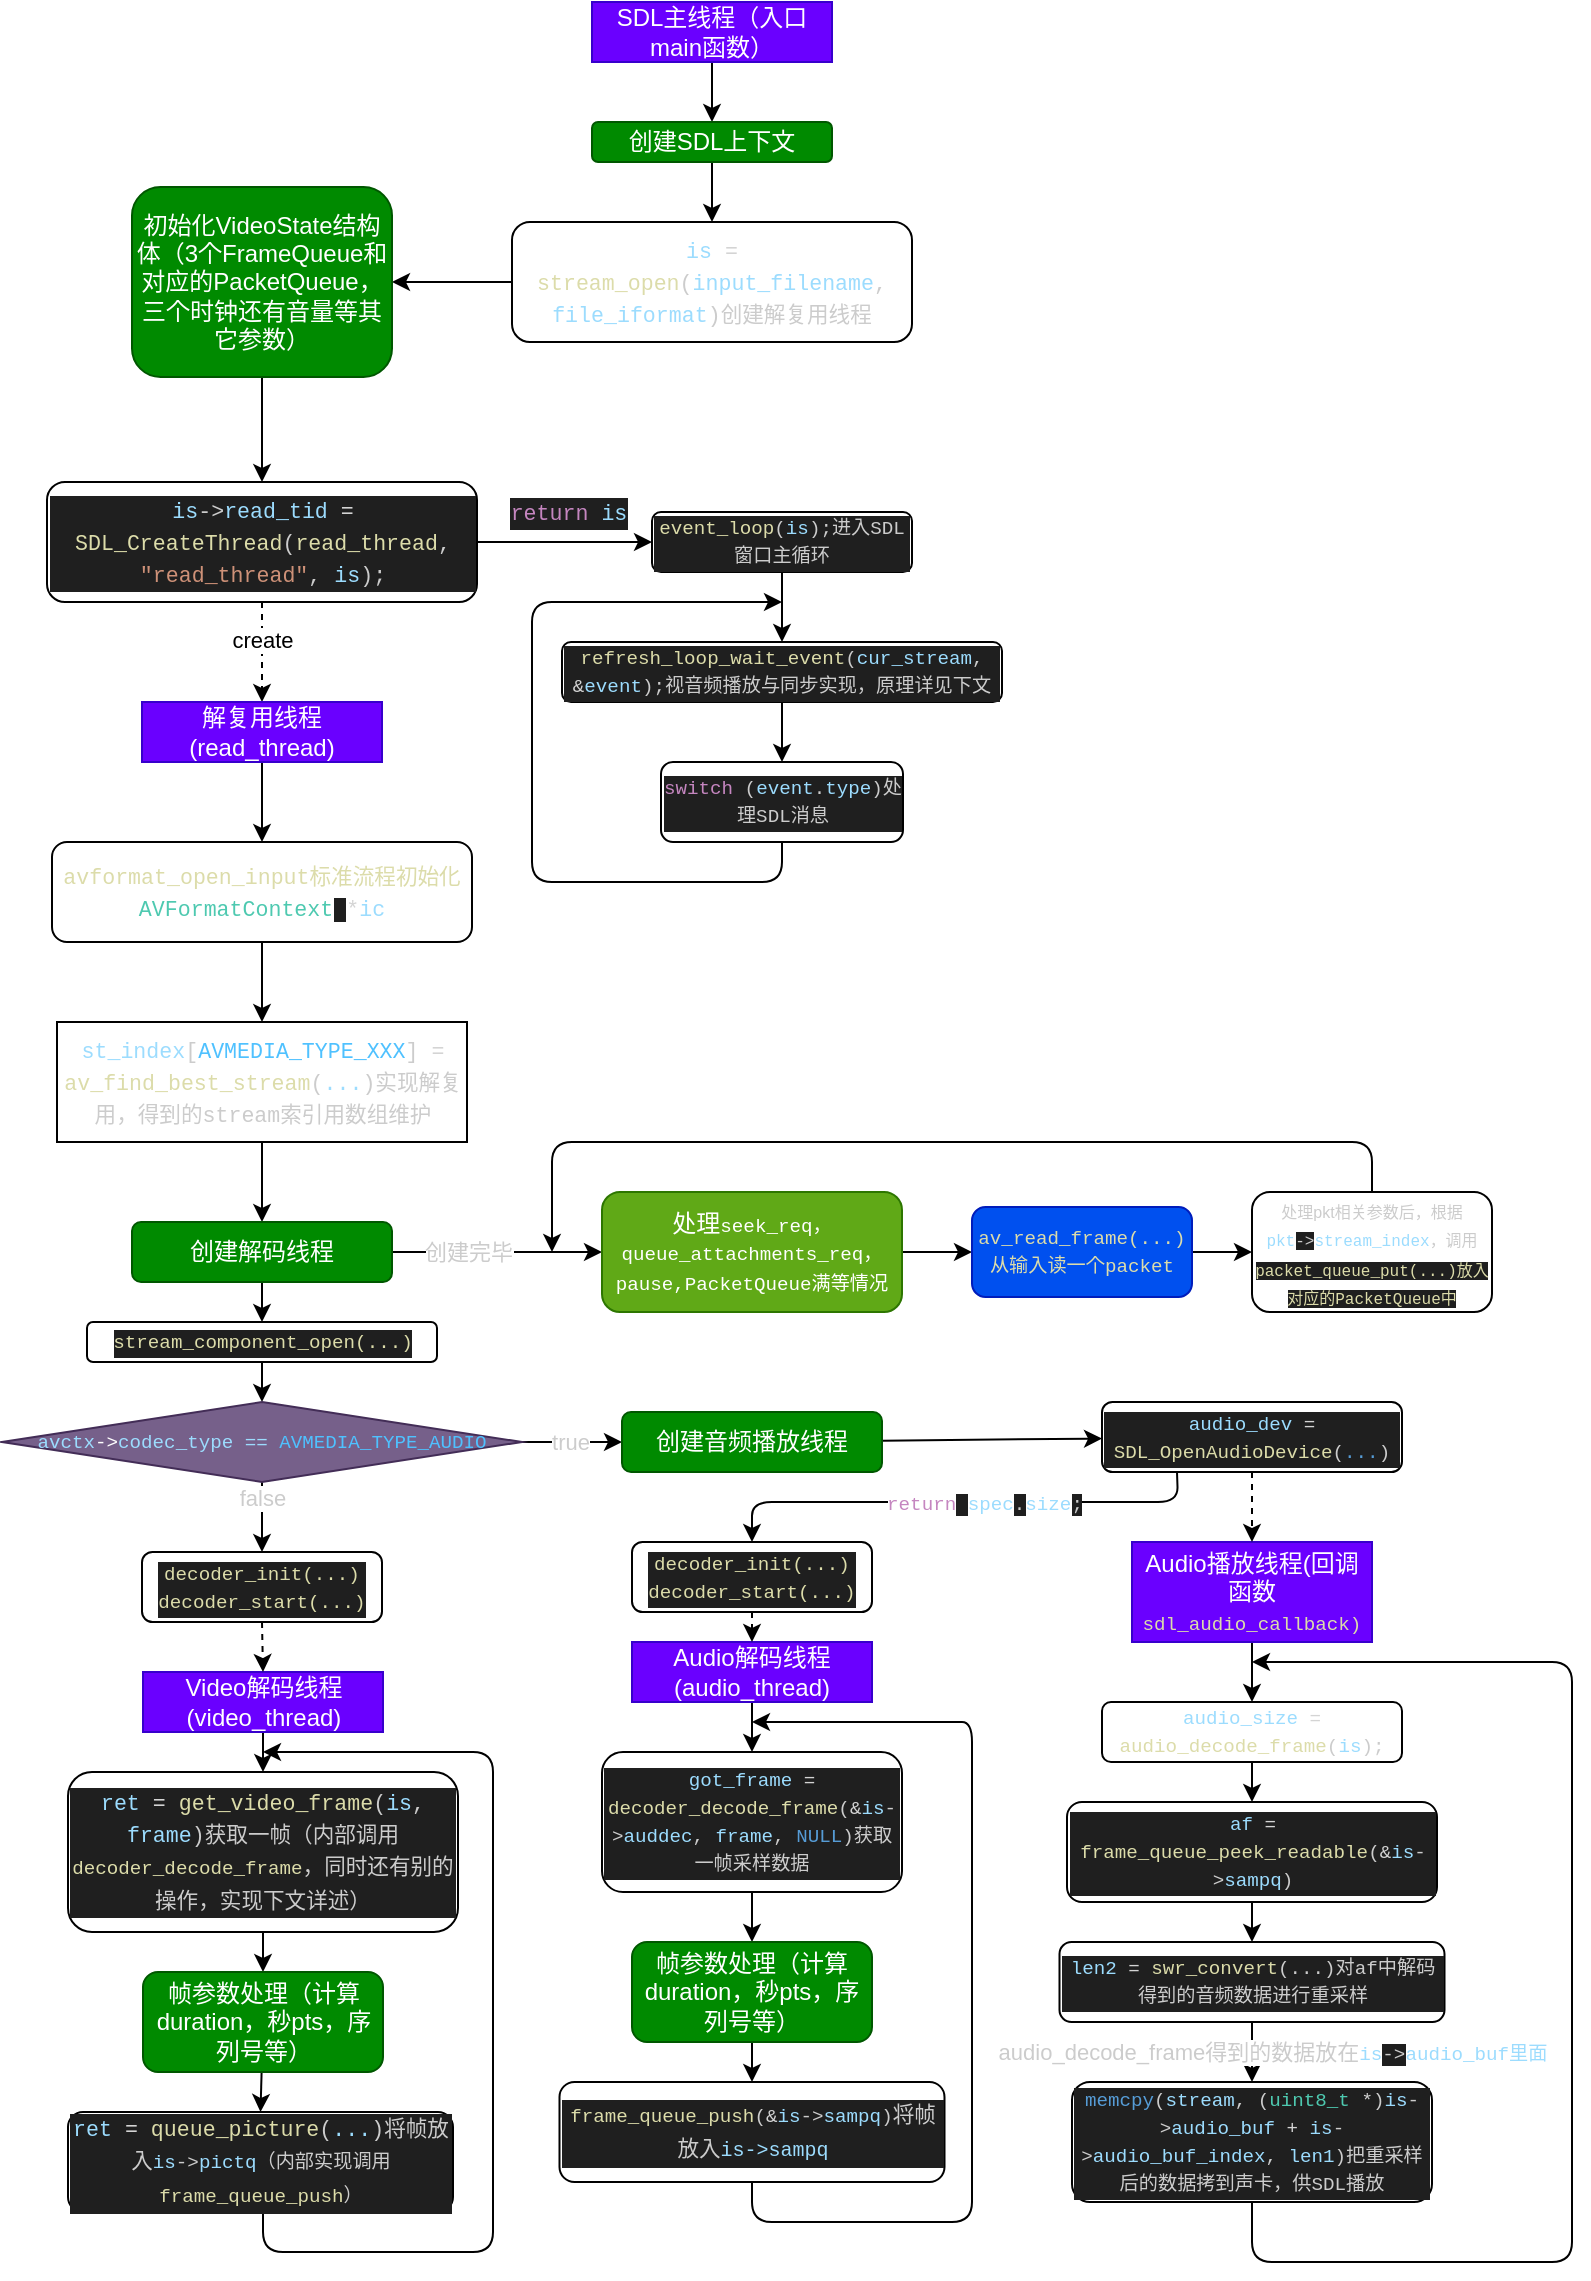 <mxfile>
    <diagram id="FdFCppq6Der4e5SaIO5y" name="Page-1">
        <mxGraphModel dx="277" dy="742" grid="1" gridSize="10" guides="1" tooltips="1" connect="1" arrows="1" fold="1" page="1" pageScale="1" pageWidth="827" pageHeight="1169" math="0" shadow="0">
            <root>
                <mxCell id="0"/>
                <mxCell id="1" parent="0"/>
                <mxCell id="4" style="edgeStyle=none;html=1;entryX=0.5;entryY=0;entryDx=0;entryDy=0;" parent="1" source="2" target="3" edge="1">
                    <mxGeometry relative="1" as="geometry"/>
                </mxCell>
                <mxCell id="2" value="SDL主线程（入口main函数）" style="rounded=0;whiteSpace=wrap;html=1;fillColor=#6a00ff;fontColor=#ffffff;strokeColor=#3700CC;" parent="1" vertex="1">
                    <mxGeometry x="310" y="30" width="120" height="30" as="geometry"/>
                </mxCell>
                <mxCell id="8" style="edgeStyle=none;html=1;entryX=0.5;entryY=0;entryDx=0;entryDy=0;" parent="1" source="3" target="5" edge="1">
                    <mxGeometry relative="1" as="geometry"/>
                </mxCell>
                <mxCell id="3" value="创建SDL上下文" style="rounded=1;whiteSpace=wrap;html=1;fillColor=#008a00;fontColor=#ffffff;strokeColor=#005700;" parent="1" vertex="1">
                    <mxGeometry x="310" y="90" width="120" height="20" as="geometry"/>
                </mxCell>
                <mxCell id="13" style="edgeStyle=none;html=1;entryX=1;entryY=0.5;entryDx=0;entryDy=0;" parent="1" source="5" target="12" edge="1">
                    <mxGeometry relative="1" as="geometry"/>
                </mxCell>
                <mxCell id="5" value="&lt;div style=&quot;color: rgb(204, 204, 204); font-family: Menlo, Monaco, &amp;quot;Courier New&amp;quot;, monospace; font-size: 10.8px; line-height: 16px;&quot;&gt;&lt;span style=&quot;color: rgb(156, 220, 254);&quot;&gt;is&lt;/span&gt; &lt;span style=&quot;color: rgb(212, 212, 212);&quot;&gt;=&lt;/span&gt; &lt;span style=&quot;color: rgb(220, 220, 170);&quot;&gt;stream_open&lt;/span&gt;(&lt;span style=&quot;color: rgb(156, 220, 254);&quot;&gt;input_filename&lt;/span&gt;, &lt;span style=&quot;color: rgb(156, 220, 254);&quot;&gt;file_iformat&lt;/span&gt;)创建解复用线程&lt;/div&gt;" style="rounded=1;whiteSpace=wrap;html=1;" parent="1" vertex="1">
                    <mxGeometry x="270" y="140" width="200" height="60" as="geometry"/>
                </mxCell>
                <mxCell id="16" style="edgeStyle=none;html=1;entryX=0.5;entryY=0;entryDx=0;entryDy=0;" parent="1" source="12" target="15" edge="1">
                    <mxGeometry relative="1" as="geometry"/>
                </mxCell>
                <mxCell id="12" value="初始化VideoState结构体（3个FrameQueue和对应的PacketQueue，三个时钟还有音量等其它参数）" style="rounded=1;whiteSpace=wrap;html=1;fillColor=#008a00;fontColor=#ffffff;strokeColor=#005700;" parent="1" vertex="1">
                    <mxGeometry x="80" y="122.5" width="130" height="95" as="geometry"/>
                </mxCell>
                <mxCell id="19" style="edgeStyle=none;html=1;entryX=0.5;entryY=0;entryDx=0;entryDy=0;dashed=1;" parent="1" source="15" target="18" edge="1">
                    <mxGeometry relative="1" as="geometry"/>
                </mxCell>
                <mxCell id="20" value="create" style="edgeLabel;html=1;align=center;verticalAlign=middle;resizable=0;points=[];" parent="19" vertex="1" connectable="0">
                    <mxGeometry x="-0.269" y="2" relative="1" as="geometry">
                        <mxPoint x="-2" as="offset"/>
                    </mxGeometry>
                </mxCell>
                <mxCell id="22" style="edgeStyle=none;html=1;entryX=0;entryY=0.5;entryDx=0;entryDy=0;fontColor=none;" parent="1" source="15" target="21" edge="1">
                    <mxGeometry relative="1" as="geometry"/>
                </mxCell>
                <mxCell id="23" value="&lt;div style=&quot;color: rgb(204, 204, 204); background-color: rgb(31, 31, 31); font-family: Menlo, Monaco, &amp;quot;Courier New&amp;quot;, monospace; font-size: 10.8px; line-height: 16px;&quot;&gt;&lt;span style=&quot;color: #c586c0;&quot;&gt;return&lt;/span&gt; &lt;span style=&quot;color: #9cdcfe;&quot;&gt;is&lt;/span&gt;&lt;/div&gt;" style="edgeLabel;html=1;align=center;verticalAlign=middle;resizable=0;points=[];fontColor=none;" parent="22" vertex="1" connectable="0">
                    <mxGeometry x="0.485" y="1" relative="1" as="geometry">
                        <mxPoint x="-20" y="-14" as="offset"/>
                    </mxGeometry>
                </mxCell>
                <mxCell id="15" value="&lt;div style=&quot;color: rgb(204, 204, 204); background-color: rgb(31, 31, 31); font-family: Menlo, Monaco, &amp;quot;Courier New&amp;quot;, monospace; font-size: 10.8px; line-height: 16px;&quot;&gt;&lt;span style=&quot;color: #9cdcfe;&quot;&gt;is&lt;/span&gt;-&amp;gt;&lt;span style=&quot;color: #9cdcfe;&quot;&gt;read_tid&lt;/span&gt;     &lt;span style=&quot;color: #d4d4d4;&quot;&gt;=&lt;/span&gt; &lt;span style=&quot;color: #dcdcaa;&quot;&gt;SDL_CreateThread&lt;/span&gt;(&lt;span style=&quot;color: #dcdcaa;&quot;&gt;read_thread&lt;/span&gt;, &lt;span style=&quot;color: #ce9178;&quot;&gt;&quot;read_thread&quot;&lt;/span&gt;, &lt;span style=&quot;color: #9cdcfe;&quot;&gt;is&lt;/span&gt;);&lt;/div&gt;" style="rounded=1;whiteSpace=wrap;html=1;labelBackgroundColor=none;" parent="1" vertex="1">
                    <mxGeometry x="37.5" y="270" width="215" height="60" as="geometry"/>
                </mxCell>
                <mxCell id="27" style="edgeStyle=none;html=1;entryX=0.5;entryY=0;entryDx=0;entryDy=0;fontColor=none;" parent="1" source="18" target="26" edge="1">
                    <mxGeometry relative="1" as="geometry"/>
                </mxCell>
                <mxCell id="18" value="解复用线程(read_thread)" style="rounded=0;whiteSpace=wrap;html=1;labelBackgroundColor=none;fillColor=#6a00ff;fontColor=#ffffff;strokeColor=#3700CC;" parent="1" vertex="1">
                    <mxGeometry x="85" y="380" width="120" height="30" as="geometry"/>
                </mxCell>
                <mxCell id="118" style="edgeStyle=none;html=1;exitX=0.5;exitY=1;exitDx=0;exitDy=0;entryX=0.5;entryY=0;entryDx=0;entryDy=0;fontSize=8;fontColor=#CCCCCC;" edge="1" parent="1" source="21" target="117">
                    <mxGeometry relative="1" as="geometry"/>
                </mxCell>
                <mxCell id="21" value="&lt;div style=&quot;font-family: Menlo, Monaco, &amp;quot;Courier New&amp;quot;, monospace; font-size: 10.8px; line-height: 16px;&quot;&gt;&lt;div style=&quot;color: rgb(204, 204, 204); background-color: rgb(31, 31, 31); font-size: 9.6px; line-height: 14px;&quot;&gt;&lt;span style=&quot;color: #dcdcaa;&quot;&gt;event_loop&lt;/span&gt;(&lt;span style=&quot;color: #9cdcfe;&quot;&gt;is&lt;/span&gt;);进入SDL窗口主循环&lt;/div&gt;&lt;/div&gt;" style="rounded=1;whiteSpace=wrap;html=1;" parent="1" vertex="1">
                    <mxGeometry x="340" y="285" width="130" height="30" as="geometry"/>
                </mxCell>
                <mxCell id="29" style="edgeStyle=none;html=1;entryX=0.5;entryY=0;entryDx=0;entryDy=0;fontColor=none;" parent="1" source="26" target="28" edge="1">
                    <mxGeometry relative="1" as="geometry"/>
                </mxCell>
                <mxCell id="26" value="&lt;div style=&quot;color: rgb(204, 204, 204); font-family: Menlo, Monaco, &amp;quot;Courier New&amp;quot;, monospace; font-size: 10.8px; line-height: 16px;&quot;&gt;&lt;span style=&quot;color: rgb(220, 220, 170);&quot;&gt;avformat_open_input标准流程初始化&lt;/span&gt;&lt;span style=&quot;font-size: 10.8px; color: rgb(78, 201, 176);&quot;&gt;AVFormatContext&lt;/span&gt;&lt;span style=&quot;background-color: rgb(31, 31, 31); font-size: 10.8px;&quot;&gt; &lt;/span&gt;&lt;span style=&quot;font-size: 10.8px; color: rgb(212, 212, 212);&quot;&gt;*&lt;/span&gt;&lt;span style=&quot;font-size: 10.8px; color: rgb(156, 220, 254);&quot;&gt;ic&lt;/span&gt;&lt;/div&gt;" style="rounded=1;whiteSpace=wrap;html=1;" parent="1" vertex="1">
                    <mxGeometry x="40" y="450" width="210" height="50" as="geometry"/>
                </mxCell>
                <mxCell id="34" style="edgeStyle=none;html=1;entryX=0.5;entryY=0;entryDx=0;entryDy=0;fontColor=#FFFFFF;" parent="1" source="28" target="33" edge="1">
                    <mxGeometry relative="1" as="geometry"/>
                </mxCell>
                <mxCell id="28" value="&lt;div style=&quot;font-family: Menlo, Monaco, &amp;quot;Courier New&amp;quot;, monospace; font-size: 10.8px; line-height: 16px;&quot;&gt;&lt;div style=&quot;&quot;&gt;&lt;span style=&quot;color: rgb(156, 220, 254);&quot;&gt;st_index&lt;/span&gt;&lt;font style=&quot;&quot; color=&quot;#cccccc&quot;&gt;[&lt;/font&gt;&lt;font style=&quot;&quot; color=&quot;#4fc1ff&quot;&gt;AVMEDIA_TYPE_XXX&lt;/font&gt;&lt;font style=&quot;&quot; color=&quot;#cccccc&quot;&gt;] &lt;/font&gt;&lt;span style=&quot;color: rgb(212, 212, 212);&quot;&gt;=&lt;/span&gt;&lt;/div&gt;&lt;div style=&quot;&quot;&gt;&lt;span style=&quot;color: rgb(204, 204, 204);&quot;&gt;            &lt;span style=&quot;color: #dcdcaa;&quot;&gt;av_find_best_stream&lt;/span&gt;(&lt;/span&gt;&lt;font style=&quot;&quot; color=&quot;#9cdcfe&quot;&gt;...&lt;/font&gt;&lt;span style=&quot;color: rgb(204, 204, 204); font-size: 10.8px;&quot;&gt;)实现解复用，得到的stream索引用数组维护&lt;/span&gt;&lt;/div&gt;&lt;/div&gt;" style="rounded=0;whiteSpace=wrap;html=1;labelBackgroundColor=none;" parent="1" vertex="1">
                    <mxGeometry x="42.5" y="540" width="205" height="60" as="geometry"/>
                </mxCell>
                <mxCell id="75" style="edgeStyle=none;html=1;entryX=0.5;entryY=0;entryDx=0;entryDy=0;fontColor=#cccccc;" edge="1" parent="1" source="33" target="74">
                    <mxGeometry relative="1" as="geometry"/>
                </mxCell>
                <mxCell id="109" style="edgeStyle=none;html=1;fontColor=#cccccc;entryX=0;entryY=0.5;entryDx=0;entryDy=0;" edge="1" parent="1" source="33" target="111">
                    <mxGeometry relative="1" as="geometry">
                        <mxPoint x="280" y="655" as="targetPoint"/>
                    </mxGeometry>
                </mxCell>
                <mxCell id="110" value="创建完毕" style="edgeLabel;html=1;align=center;verticalAlign=middle;resizable=0;points=[];fontColor=#cccccc;" vertex="1" connectable="0" parent="109">
                    <mxGeometry x="0.492" y="4" relative="1" as="geometry">
                        <mxPoint x="-41" y="4" as="offset"/>
                    </mxGeometry>
                </mxCell>
                <mxCell id="33" value="创建解码线程" style="rounded=1;whiteSpace=wrap;html=1;fillColor=#008a00;fontColor=#ffffff;strokeColor=#005700;" parent="1" vertex="1">
                    <mxGeometry x="80" y="640" width="130" height="30" as="geometry"/>
                </mxCell>
                <mxCell id="54" style="edgeStyle=none;html=1;entryX=0.5;entryY=0;entryDx=0;entryDy=0;" edge="1" parent="1" source="40" target="53">
                    <mxGeometry relative="1" as="geometry"/>
                </mxCell>
                <mxCell id="40" value="Video解码线程(video_thread)" style="rounded=0;whiteSpace=wrap;html=1;labelBackgroundColor=none;fillColor=#6a00ff;fontColor=#ffffff;strokeColor=#3700CC;" parent="1" vertex="1">
                    <mxGeometry x="85.5" y="865" width="120" height="30" as="geometry"/>
                </mxCell>
                <mxCell id="64" style="edgeStyle=none;html=1;entryX=0.5;entryY=0;entryDx=0;entryDy=0;" edge="1" parent="1" source="41" target="62">
                    <mxGeometry relative="1" as="geometry"/>
                </mxCell>
                <mxCell id="41" value="Audio解码线程(audio_thread)" style="rounded=0;whiteSpace=wrap;html=1;labelBackgroundColor=none;fillColor=#6a00ff;fontColor=#ffffff;strokeColor=#3700CC;" parent="1" vertex="1">
                    <mxGeometry x="330" y="850" width="120" height="30" as="geometry"/>
                </mxCell>
                <mxCell id="56" style="edgeStyle=none;html=1;entryX=0.5;entryY=0;entryDx=0;entryDy=0;" edge="1" parent="1" source="53" target="55">
                    <mxGeometry relative="1" as="geometry"/>
                </mxCell>
                <mxCell id="53" value="&lt;div style=&quot;color: rgb(204, 204, 204); background-color: rgb(31, 31, 31); font-family: Menlo, Monaco, &amp;quot;Courier New&amp;quot;, monospace; font-size: 10.8px; line-height: 16px;&quot;&gt;&lt;span style=&quot;color: #9cdcfe;&quot;&gt;ret&lt;/span&gt; &lt;span style=&quot;color: #d4d4d4;&quot;&gt;=&lt;/span&gt; &lt;span style=&quot;color: #dcdcaa;&quot;&gt;get_video_frame&lt;/span&gt;(&lt;span style=&quot;color: #9cdcfe;&quot;&gt;is&lt;/span&gt;, &lt;span style=&quot;color: #9cdcfe;&quot;&gt;frame&lt;/span&gt;)获取一帧（内部调用&lt;span style=&quot;color: rgb(220, 220, 170); font-size: 9.6px;&quot;&gt;decoder_decode_frame&lt;/span&gt;&lt;span style=&quot;font-size: 10.8px;&quot;&gt;，同时还有别的操作，实现下文详述）&lt;/span&gt;&lt;/div&gt;" style="rounded=1;whiteSpace=wrap;html=1;" vertex="1" parent="1">
                    <mxGeometry x="48" y="915" width="195" height="80" as="geometry"/>
                </mxCell>
                <mxCell id="58" style="edgeStyle=none;html=1;entryX=0.5;entryY=0;entryDx=0;entryDy=0;" edge="1" parent="1" source="55" target="57">
                    <mxGeometry relative="1" as="geometry"/>
                </mxCell>
                <mxCell id="55" value="帧参数处理（计算duration，秒pts，序列号等）" style="rounded=1;whiteSpace=wrap;html=1;fillColor=#008a00;fontColor=#ffffff;strokeColor=#005700;" vertex="1" parent="1">
                    <mxGeometry x="85.5" y="1015" width="120" height="50" as="geometry"/>
                </mxCell>
                <mxCell id="61" style="edgeStyle=none;html=1;" edge="1" parent="1" source="57">
                    <mxGeometry relative="1" as="geometry">
                        <mxPoint x="145.5" y="905" as="targetPoint"/>
                        <Array as="points">
                            <mxPoint x="145.5" y="1125"/>
                            <mxPoint x="145.5" y="1155"/>
                            <mxPoint x="210.5" y="1155"/>
                            <mxPoint x="260.5" y="1155"/>
                            <mxPoint x="260.5" y="1015"/>
                            <mxPoint x="260.5" y="905"/>
                        </Array>
                    </mxGeometry>
                </mxCell>
                <mxCell id="57" value="&lt;div style=&quot;background-color: rgb(31, 31, 31); font-family: Menlo, Monaco, &amp;quot;Courier New&amp;quot;, monospace; font-size: 10.8px; line-height: 16px;&quot;&gt;&lt;div style=&quot;font-size: 10.8px; line-height: 16px;&quot;&gt;&lt;span style=&quot;color: rgb(156, 220, 254);&quot;&gt;ret&lt;/span&gt; &lt;span style=&quot;color: rgb(212, 212, 212);&quot;&gt;=&lt;/span&gt; &lt;span style=&quot;color: rgb(220, 220, 170);&quot;&gt;queue_picture&lt;/span&gt;&lt;font color=&quot;#cccccc&quot;&gt;(&lt;/font&gt;&lt;font color=&quot;#9cdcfe&quot;&gt;...&lt;/font&gt;&lt;font color=&quot;#cccccc&quot;&gt;)将帧放入&lt;/font&gt;&lt;span style=&quot;font-size: 9.6px; color: rgb(156, 220, 254);&quot;&gt;is&lt;/span&gt;&lt;span style=&quot;color: rgb(204, 204, 204); font-size: 9.6px;&quot;&gt;-&amp;gt;&lt;/span&gt;&lt;span style=&quot;font-size: 9.6px; color: rgb(156, 220, 254);&quot;&gt;pictq&lt;/span&gt;&lt;span style=&quot;font-size: 9.6px;&quot;&gt;&lt;font color=&quot;#cccccc&quot;&gt;（内部实现调用&lt;/font&gt;&lt;/span&gt;&lt;span style=&quot;color: rgb(220, 220, 170); font-size: 9.6px;&quot;&gt;frame_queue_push&lt;/span&gt;&lt;span style=&quot;font-size: 9.6px;&quot;&gt;&lt;font color=&quot;#cccccc&quot;&gt;）&lt;/font&gt;&lt;/span&gt;&lt;/div&gt;&lt;/div&gt;" style="rounded=1;whiteSpace=wrap;html=1;" vertex="1" parent="1">
                    <mxGeometry x="48" y="1085" width="192.5" height="50" as="geometry"/>
                </mxCell>
                <mxCell id="66" style="edgeStyle=none;html=1;entryX=0.5;entryY=0;entryDx=0;entryDy=0;fontColor=#cccccc;" edge="1" parent="1" source="62" target="65">
                    <mxGeometry relative="1" as="geometry"/>
                </mxCell>
                <mxCell id="62" value="&lt;div style=&quot;color: rgb(204, 204, 204); background-color: rgb(31, 31, 31); font-family: Menlo, Monaco, &amp;quot;Courier New&amp;quot;, monospace; font-size: 9.6px; line-height: 14px;&quot;&gt;&lt;span style=&quot;color: #9cdcfe;&quot;&gt;got_frame&lt;/span&gt; &lt;span style=&quot;color: #d4d4d4;&quot;&gt;=&lt;/span&gt; &lt;span style=&quot;color: #dcdcaa;&quot;&gt;decoder_decode_frame&lt;/span&gt;(&lt;span style=&quot;color: #d4d4d4;&quot;&gt;&amp;amp;&lt;/span&gt;&lt;span style=&quot;color: #9cdcfe;&quot;&gt;is&lt;/span&gt;-&amp;gt;&lt;span style=&quot;color: #9cdcfe;&quot;&gt;auddec&lt;/span&gt;, &lt;span style=&quot;color: #9cdcfe;&quot;&gt;frame&lt;/span&gt;, &lt;span style=&quot;color: #569cd6;&quot;&gt;NULL&lt;/span&gt;)获取一帧采样数据&lt;/div&gt;" style="rounded=1;whiteSpace=wrap;html=1;" vertex="1" parent="1">
                    <mxGeometry x="315" y="905" width="150" height="70" as="geometry"/>
                </mxCell>
                <mxCell id="68" style="edgeStyle=none;html=1;exitX=0.5;exitY=1;exitDx=0;exitDy=0;entryX=0.5;entryY=0;entryDx=0;entryDy=0;fontColor=#cccccc;" edge="1" parent="1" source="65" target="67">
                    <mxGeometry relative="1" as="geometry"/>
                </mxCell>
                <mxCell id="65" value="帧参数处理（计算duration，秒pts，序列号等）" style="rounded=1;whiteSpace=wrap;html=1;fillColor=#008a00;fontColor=#ffffff;strokeColor=#005700;" vertex="1" parent="1">
                    <mxGeometry x="330" y="1000" width="120" height="50" as="geometry"/>
                </mxCell>
                <mxCell id="69" style="edgeStyle=none;html=1;fontColor=#cccccc;" edge="1" parent="1" source="67">
                    <mxGeometry relative="1" as="geometry">
                        <mxPoint x="390" y="890" as="targetPoint"/>
                        <Array as="points">
                            <mxPoint x="390" y="1140"/>
                            <mxPoint x="450" y="1140"/>
                            <mxPoint x="500" y="1140"/>
                            <mxPoint x="500" y="1080"/>
                            <mxPoint x="500" y="980"/>
                            <mxPoint x="500" y="940"/>
                            <mxPoint x="500" y="890"/>
                            <mxPoint x="490" y="890"/>
                        </Array>
                    </mxGeometry>
                </mxCell>
                <mxCell id="67" value="&lt;div style=&quot;background-color: rgb(31, 31, 31); font-family: Menlo, Monaco, &amp;quot;Courier New&amp;quot;, monospace; line-height: 16px;&quot;&gt;&lt;div style=&quot;line-height: 16px;&quot;&gt;&lt;span style=&quot;font-size: 9.6px; color: rgb(220, 220, 170);&quot;&gt;frame_queue_push&lt;/span&gt;&lt;span style=&quot;font-size: 9.6px; color: rgb(204, 204, 204);&quot;&gt;(&lt;/span&gt;&lt;span style=&quot;font-size: 9.6px; color: rgb(212, 212, 212);&quot;&gt;&amp;amp;&lt;/span&gt;&lt;span style=&quot;font-size: 9.6px; color: rgb(156, 220, 254);&quot;&gt;is&lt;/span&gt;&lt;span style=&quot;font-size: 9.6px; color: rgb(204, 204, 204);&quot;&gt;-&amp;gt;&lt;/span&gt;&lt;span style=&quot;font-size: 9.6px; color: rgb(156, 220, 254);&quot;&gt;sampq&lt;/span&gt;&lt;span style=&quot;font-size: 9.6px; color: rgb(204, 204, 204);&quot;&gt;)&lt;/span&gt;&lt;font style=&quot;font-size: 10.8px;&quot; color=&quot;#cccccc&quot;&gt;将帧放入&lt;/font&gt;&lt;font size=&quot;1&quot; color=&quot;#9cdcfe&quot; style=&quot;&quot;&gt;is-&amp;gt;sampq&lt;/font&gt;&lt;/div&gt;&lt;/div&gt;" style="rounded=1;whiteSpace=wrap;html=1;" vertex="1" parent="1">
                    <mxGeometry x="293.75" y="1070" width="192.5" height="50" as="geometry"/>
                </mxCell>
                <mxCell id="77" style="edgeStyle=none;html=1;exitX=0.5;exitY=1;exitDx=0;exitDy=0;entryX=0.5;entryY=0;entryDx=0;entryDy=0;fontColor=#cccccc;" edge="1" parent="1" source="74" target="76">
                    <mxGeometry relative="1" as="geometry"/>
                </mxCell>
                <mxCell id="74" value="&lt;div style=&quot;color: rgb(204, 204, 204); background-color: rgb(31, 31, 31); font-family: Menlo, Monaco, &amp;quot;Courier New&amp;quot;, monospace; font-weight: normal; font-size: 9.6px; line-height: 14px;&quot;&gt;&lt;div&gt;&lt;span style=&quot;color: #dcdcaa;&quot;&gt;stream_component_open(...)&lt;/span&gt;&lt;/div&gt;&lt;/div&gt;" style="rounded=1;whiteSpace=wrap;html=1;fontColor=#cccccc;" vertex="1" parent="1">
                    <mxGeometry x="57.5" y="690" width="175" height="20" as="geometry"/>
                </mxCell>
                <mxCell id="78" style="edgeStyle=none;html=1;exitX=0.5;exitY=1;exitDx=0;exitDy=0;entryX=0.5;entryY=0;entryDx=0;entryDy=0;fontColor=#cccccc;" edge="1" parent="1" source="76" target="104">
                    <mxGeometry relative="1" as="geometry"/>
                </mxCell>
                <mxCell id="79" value="false" style="edgeLabel;html=1;align=center;verticalAlign=middle;resizable=0;points=[];fontColor=#cccccc;" vertex="1" connectable="0" parent="78">
                    <mxGeometry y="2" relative="1" as="geometry">
                        <mxPoint x="-2" y="-10" as="offset"/>
                    </mxGeometry>
                </mxCell>
                <mxCell id="82" style="edgeStyle=none;html=1;exitX=1;exitY=0.5;exitDx=0;exitDy=0;entryX=0;entryY=0.5;entryDx=0;entryDy=0;fontColor=#cccccc;" edge="1" parent="1" source="76" target="80">
                    <mxGeometry relative="1" as="geometry"/>
                </mxCell>
                <mxCell id="85" value="true" style="edgeLabel;html=1;align=center;verticalAlign=middle;resizable=0;points=[];fontColor=#cccccc;" vertex="1" connectable="0" parent="82">
                    <mxGeometry x="-0.06" y="-3" relative="1" as="geometry">
                        <mxPoint y="-3" as="offset"/>
                    </mxGeometry>
                </mxCell>
                <mxCell id="76" value="&lt;div style=&quot;font-family: Menlo, Monaco, &amp;quot;Courier New&amp;quot;, monospace; font-size: 9.6px; line-height: 14px;&quot;&gt;&lt;span style=&quot;color: rgb(156, 220, 254);&quot;&gt;avctx&lt;/span&gt;-&amp;gt;&lt;span style=&quot;color: rgb(156, 220, 254);&quot;&gt;codec_type ==&amp;nbsp;&lt;/span&gt;&lt;span style=&quot;color: rgb(79, 193, 255); font-size: 9.6px;&quot;&gt;AVMEDIA_TYPE_AUDIO&lt;/span&gt;&lt;/div&gt;" style="rhombus;whiteSpace=wrap;html=1;fontColor=#ffffff;fillColor=#76608a;strokeColor=#432D57;" vertex="1" parent="1">
                    <mxGeometry x="15" y="730" width="260" height="40" as="geometry"/>
                </mxCell>
                <mxCell id="87" style="edgeStyle=none;html=1;fontColor=#cccccc;" edge="1" parent="1" source="80" target="88">
                    <mxGeometry relative="1" as="geometry">
                        <mxPoint x="530" y="750.0" as="targetPoint"/>
                    </mxGeometry>
                </mxCell>
                <mxCell id="80" value="创建音频播放线程" style="rounded=1;whiteSpace=wrap;html=1;fillColor=#008a00;fontColor=#ffffff;strokeColor=#005700;" vertex="1" parent="1">
                    <mxGeometry x="325" y="735" width="130" height="30" as="geometry"/>
                </mxCell>
                <mxCell id="94" style="edgeStyle=none;html=1;exitX=0.5;exitY=1;exitDx=0;exitDy=0;entryX=0.5;entryY=0;entryDx=0;entryDy=0;fontColor=#cccccc;" edge="1" parent="1" source="86" target="93">
                    <mxGeometry relative="1" as="geometry"/>
                </mxCell>
                <mxCell id="86" value="Audio播放线程(回调函数&lt;span style=&quot;color: rgb(220, 220, 170); font-family: Menlo, Monaco, &amp;quot;Courier New&amp;quot;, monospace; font-size: 9.6px;&quot;&gt;sdl_audio_callback)&lt;/span&gt;" style="rounded=0;whiteSpace=wrap;html=1;labelBackgroundColor=none;fillColor=#6a00ff;fontColor=#ffffff;strokeColor=#3700CC;" vertex="1" parent="1">
                    <mxGeometry x="580" y="800" width="120" height="50" as="geometry"/>
                </mxCell>
                <mxCell id="89" style="edgeStyle=none;html=1;entryX=0.5;entryY=0;entryDx=0;entryDy=0;fontColor=#cccccc;dashed=1;" edge="1" parent="1" source="88" target="86">
                    <mxGeometry relative="1" as="geometry"/>
                </mxCell>
                <mxCell id="91" style="edgeStyle=none;html=1;exitX=0.25;exitY=1;exitDx=0;exitDy=0;entryX=0.5;entryY=0;entryDx=0;entryDy=0;fontColor=#cccccc;" edge="1" parent="1" source="88" target="106">
                    <mxGeometry relative="1" as="geometry">
                        <Array as="points">
                            <mxPoint x="603" y="780"/>
                            <mxPoint x="390" y="780"/>
                        </Array>
                    </mxGeometry>
                </mxCell>
                <mxCell id="92" value="&lt;span style=&quot;font-family: Menlo, Monaco, &amp;quot;Courier New&amp;quot;, monospace; font-size: 9.6px; color: rgb(197, 134, 192);&quot;&gt;return&lt;/span&gt;&lt;span style=&quot;font-family: Menlo, Monaco, &amp;quot;Courier New&amp;quot;, monospace; font-size: 9.6px; background-color: rgb(31, 31, 31);&quot;&gt;&amp;nbsp;&lt;/span&gt;&lt;span style=&quot;font-family: Menlo, Monaco, &amp;quot;Courier New&amp;quot;, monospace; font-size: 9.6px; color: rgb(156, 220, 254);&quot;&gt;spec&lt;/span&gt;&lt;span style=&quot;font-family: Menlo, Monaco, &amp;quot;Courier New&amp;quot;, monospace; font-size: 9.6px; background-color: rgb(31, 31, 31);&quot;&gt;.&lt;/span&gt;&lt;span style=&quot;font-family: Menlo, Monaco, &amp;quot;Courier New&amp;quot;, monospace; font-size: 9.6px; color: rgb(156, 220, 254);&quot;&gt;size&lt;/span&gt;&lt;span style=&quot;font-family: Menlo, Monaco, &amp;quot;Courier New&amp;quot;, monospace; font-size: 9.6px; background-color: rgb(31, 31, 31);&quot;&gt;;&lt;/span&gt;" style="edgeLabel;html=1;align=center;verticalAlign=middle;resizable=0;points=[];fontColor=#cccccc;" vertex="1" connectable="0" parent="91">
                    <mxGeometry x="0.132" y="1" relative="1" as="geometry">
                        <mxPoint x="28" y="-1" as="offset"/>
                    </mxGeometry>
                </mxCell>
                <mxCell id="88" value="&lt;div style=&quot;background-color: rgb(31, 31, 31); font-family: Menlo, Monaco, &amp;quot;Courier New&amp;quot;, monospace; font-size: 9.6px; line-height: 14px;&quot;&gt;&lt;span style=&quot;color: #9cdcfe;&quot;&gt;audio_dev&lt;/span&gt; &lt;span style=&quot;color: #d4d4d4;&quot;&gt;=&lt;/span&gt; &lt;span style=&quot;color: #dcdcaa;&quot;&gt;SDL_OpenAudioDevice&lt;/span&gt;(&lt;font color=&quot;#569cd6&quot;&gt;...&lt;/font&gt;)&lt;/div&gt;" style="rounded=1;whiteSpace=wrap;html=1;labelBackgroundColor=none;fontColor=#cccccc;" vertex="1" parent="1">
                    <mxGeometry x="565" y="730" width="150" height="35" as="geometry"/>
                </mxCell>
                <mxCell id="96" style="edgeStyle=none;html=1;exitX=0.5;exitY=1;exitDx=0;exitDy=0;entryX=0.5;entryY=0;entryDx=0;entryDy=0;fontColor=#cccccc;" edge="1" parent="1" source="93">
                    <mxGeometry relative="1" as="geometry">
                        <mxPoint x="640" y="930" as="targetPoint"/>
                    </mxGeometry>
                </mxCell>
                <mxCell id="93" value="&lt;div style=&quot;font-family: Menlo, Monaco, &amp;quot;Courier New&amp;quot;, monospace; font-size: 9.6px; line-height: 14px;&quot;&gt;&lt;div style=&quot;font-size: 9.6px; line-height: 14px;&quot;&gt;&lt;span style=&quot;color: rgb(156, 220, 254);&quot;&gt;audio_size&lt;/span&gt; &lt;span style=&quot;color: rgb(212, 212, 212);&quot;&gt;=&lt;/span&gt; &lt;span style=&quot;color: rgb(220, 220, 170);&quot;&gt;audio_decode_frame&lt;/span&gt;(&lt;span style=&quot;color: rgb(156, 220, 254);&quot;&gt;is&lt;/span&gt;);&lt;/div&gt;&lt;/div&gt;" style="rounded=1;whiteSpace=wrap;html=1;labelBackgroundColor=none;fontColor=#cccccc;" vertex="1" parent="1">
                    <mxGeometry x="565" y="880" width="150" height="30" as="geometry"/>
                </mxCell>
                <mxCell id="98" style="edgeStyle=none;html=1;exitX=0.5;exitY=1;exitDx=0;exitDy=0;entryX=0.5;entryY=0;entryDx=0;entryDy=0;fontColor=#cccccc;" edge="1" parent="1">
                    <mxGeometry relative="1" as="geometry">
                        <mxPoint x="640" y="980" as="sourcePoint"/>
                        <mxPoint x="640" y="1000" as="targetPoint"/>
                    </mxGeometry>
                </mxCell>
                <mxCell id="95" value="&lt;div style=&quot;font-family: Menlo, Monaco, &amp;quot;Courier New&amp;quot;, monospace; font-size: 9.6px; line-height: 14px;&quot;&gt;&lt;div style=&quot;font-size: 9.6px; line-height: 14px;&quot;&gt;&lt;div style=&quot;background-color: rgb(31, 31, 31); font-size: 9.6px; line-height: 14px;&quot;&gt;&lt;span style=&quot;color: #9cdcfe;&quot;&gt;af&lt;/span&gt; &lt;span style=&quot;color: #d4d4d4;&quot;&gt;=&lt;/span&gt; &lt;span style=&quot;color: #dcdcaa;&quot;&gt;frame_queue_peek_readable&lt;/span&gt;(&lt;span style=&quot;color: #d4d4d4;&quot;&gt;&amp;amp;&lt;/span&gt;&lt;span style=&quot;color: #9cdcfe;&quot;&gt;is&lt;/span&gt;-&amp;gt;&lt;span style=&quot;color: #9cdcfe;&quot;&gt;sampq&lt;/span&gt;)&lt;/div&gt;&lt;/div&gt;&lt;/div&gt;" style="rounded=1;whiteSpace=wrap;html=1;labelBackgroundColor=none;fontColor=#cccccc;" vertex="1" parent="1">
                    <mxGeometry x="547.5" y="930" width="185" height="50" as="geometry"/>
                </mxCell>
                <mxCell id="100" style="edgeStyle=none;html=1;entryX=0.5;entryY=0;entryDx=0;entryDy=0;fontColor=#cccccc;" edge="1" parent="1" target="99">
                    <mxGeometry relative="1" as="geometry">
                        <mxPoint x="640" y="1040" as="sourcePoint"/>
                    </mxGeometry>
                </mxCell>
                <mxCell id="101" value="audio_decode_frame得到的数据放在&lt;span style=&quot;font-family: Menlo, Monaco, &amp;quot;Courier New&amp;quot;, monospace; font-size: 9.6px; color: rgb(156, 220, 254);&quot;&gt;is&lt;/span&gt;&lt;span style=&quot;background-color: rgb(31, 31, 31); font-family: Menlo, Monaco, &amp;quot;Courier New&amp;quot;, monospace; font-size: 9.6px;&quot;&gt;-&amp;gt;&lt;/span&gt;&lt;span style=&quot;font-family: Menlo, Monaco, &amp;quot;Courier New&amp;quot;, monospace; font-size: 9.6px; color: rgb(156, 220, 254);&quot;&gt;audio_buf里面&lt;br&gt;&lt;/span&gt;" style="edgeLabel;html=1;align=center;verticalAlign=middle;resizable=0;points=[];fontColor=#cccccc;" vertex="1" connectable="0" parent="100">
                    <mxGeometry x="0.067" y="3" relative="1" as="geometry">
                        <mxPoint x="7" y="-1" as="offset"/>
                    </mxGeometry>
                </mxCell>
                <mxCell id="97" value="&lt;div style=&quot;font-family: Menlo, Monaco, &amp;quot;Courier New&amp;quot;, monospace; font-size: 9.6px; line-height: 14px;&quot;&gt;&lt;div style=&quot;font-size: 9.6px; line-height: 14px;&quot;&gt;&lt;div style=&quot;background-color: rgb(31, 31, 31); font-size: 9.6px; line-height: 14px;&quot;&gt;&lt;div style=&quot;font-size: 9.6px; line-height: 14px;&quot;&gt;&lt;span style=&quot;color: #9cdcfe;&quot;&gt;len2&lt;/span&gt; &lt;span style=&quot;color: #d4d4d4;&quot;&gt;=&lt;/span&gt; &lt;span style=&quot;color: #dcdcaa;&quot;&gt;swr_convert&lt;/span&gt;(...)对af中解码得到的音频数据进行重采样&lt;/div&gt;&lt;/div&gt;&lt;/div&gt;&lt;/div&gt;" style="rounded=1;whiteSpace=wrap;html=1;labelBackgroundColor=none;fontColor=#cccccc;" vertex="1" parent="1">
                    <mxGeometry x="543.75" y="1000" width="192.5" height="40" as="geometry"/>
                </mxCell>
                <mxCell id="102" style="edgeStyle=none;html=1;fontColor=#cccccc;exitX=0.5;exitY=1;exitDx=0;exitDy=0;" edge="1" parent="1" source="99">
                    <mxGeometry relative="1" as="geometry">
                        <mxPoint x="640" y="860" as="targetPoint"/>
                        <Array as="points">
                            <mxPoint x="640" y="1160"/>
                            <mxPoint x="800" y="1160"/>
                            <mxPoint x="800" y="860"/>
                        </Array>
                    </mxGeometry>
                </mxCell>
                <mxCell id="99" value="&lt;div style=&quot;background-color: rgb(31, 31, 31); font-family: Menlo, Monaco, &amp;quot;Courier New&amp;quot;, monospace; font-size: 9.6px; line-height: 14px;&quot;&gt;&lt;span style=&quot;color: #569cd6;&quot;&gt;memcpy&lt;/span&gt;(&lt;span style=&quot;color: #9cdcfe;&quot;&gt;stream&lt;/span&gt;, (&lt;span style=&quot;color: #4ec9b0;&quot;&gt;uint8_t&lt;/span&gt; &lt;span style=&quot;color: #d4d4d4;&quot;&gt;*&lt;/span&gt;)&lt;span style=&quot;color: #9cdcfe;&quot;&gt;is&lt;/span&gt;-&amp;gt;&lt;span style=&quot;color: #9cdcfe;&quot;&gt;audio_buf&lt;/span&gt; &lt;span style=&quot;color: #d4d4d4;&quot;&gt;+&lt;/span&gt; &lt;span style=&quot;color: #9cdcfe;&quot;&gt;is&lt;/span&gt;-&amp;gt;&lt;span style=&quot;color: #9cdcfe;&quot;&gt;audio_buf_index&lt;/span&gt;, &lt;span style=&quot;color: #9cdcfe;&quot;&gt;len1&lt;/span&gt;)把重采样后的数据拷到声卡，供SDL播放&lt;/div&gt;" style="rounded=1;whiteSpace=wrap;html=1;labelBackgroundColor=none;fontColor=#cccccc;" vertex="1" parent="1">
                    <mxGeometry x="550" y="1070" width="180" height="60" as="geometry"/>
                </mxCell>
                <mxCell id="105" style="edgeStyle=none;html=1;exitX=0.5;exitY=1;exitDx=0;exitDy=0;fontColor=#cccccc;entryX=0.5;entryY=0;entryDx=0;entryDy=0;dashed=1;" edge="1" parent="1" source="104" target="40">
                    <mxGeometry relative="1" as="geometry">
                        <mxPoint x="140" y="870" as="targetPoint"/>
                    </mxGeometry>
                </mxCell>
                <mxCell id="104" value="&lt;div style=&quot;background-color: rgb(31, 31, 31); font-family: Menlo, Monaco, &amp;quot;Courier New&amp;quot;, monospace; font-size: 9.6px; line-height: 14px;&quot;&gt;&lt;span style=&quot;color: #dcdcaa;&quot;&gt;decoder_init(...)&lt;/span&gt;&lt;/div&gt;&lt;div style=&quot;background-color: rgb(31, 31, 31); font-family: Menlo, Monaco, &amp;quot;Courier New&amp;quot;, monospace; font-size: 9.6px; line-height: 14px;&quot;&gt;&lt;div style=&quot;font-size: 9.6px; line-height: 14px;&quot;&gt;&lt;span style=&quot;color: #dcdcaa;&quot;&gt;decoder_start(...)&lt;/span&gt;&lt;/div&gt;&lt;/div&gt;" style="rounded=1;whiteSpace=wrap;html=1;labelBackgroundColor=none;fontColor=#cccccc;" vertex="1" parent="1">
                    <mxGeometry x="85" y="805" width="120" height="35" as="geometry"/>
                </mxCell>
                <mxCell id="107" style="edgeStyle=none;html=1;exitX=0.5;exitY=1;exitDx=0;exitDy=0;entryX=0.5;entryY=0;entryDx=0;entryDy=0;fontColor=#cccccc;dashed=1;" edge="1" parent="1" source="106" target="41">
                    <mxGeometry relative="1" as="geometry"/>
                </mxCell>
                <mxCell id="106" value="&lt;div style=&quot;background-color: rgb(31, 31, 31); font-family: Menlo, Monaco, &amp;quot;Courier New&amp;quot;, monospace; font-size: 9.6px; line-height: 14px;&quot;&gt;&lt;span style=&quot;color: #dcdcaa;&quot;&gt;decoder_init(...)&lt;/span&gt;&lt;/div&gt;&lt;div style=&quot;background-color: rgb(31, 31, 31); font-family: Menlo, Monaco, &amp;quot;Courier New&amp;quot;, monospace; font-size: 9.6px; line-height: 14px;&quot;&gt;&lt;div style=&quot;font-size: 9.6px; line-height: 14px;&quot;&gt;&lt;span style=&quot;color: #dcdcaa;&quot;&gt;decoder_start(...)&lt;/span&gt;&lt;/div&gt;&lt;/div&gt;" style="rounded=1;whiteSpace=wrap;html=1;labelBackgroundColor=none;fontColor=#cccccc;" vertex="1" parent="1">
                    <mxGeometry x="330" y="800" width="120" height="35" as="geometry"/>
                </mxCell>
                <mxCell id="113" style="edgeStyle=none;html=1;exitX=1;exitY=0.5;exitDx=0;exitDy=0;entryX=0;entryY=0.5;entryDx=0;entryDy=0;fontColor=#CCCCCC;" edge="1" parent="1" source="111" target="112">
                    <mxGeometry relative="1" as="geometry"/>
                </mxCell>
                <mxCell id="111" value="处理&lt;span style=&quot;font-family: Menlo, Monaco, &amp;quot;Courier New&amp;quot;, monospace; font-size: 9.6px;&quot;&gt;seek_req，&lt;/span&gt;&lt;span style=&quot;font-family: Menlo, Monaco, &amp;quot;Courier New&amp;quot;, monospace; font-size: 9.6px;&quot;&gt;queue_attachments_req，pause,PacketQueue满等情况&lt;/span&gt;" style="rounded=1;whiteSpace=wrap;html=1;labelBackgroundColor=none;fontColor=#ffffff;fillColor=#60a917;strokeColor=#2D7600;" vertex="1" parent="1">
                    <mxGeometry x="315" y="625" width="150" height="60" as="geometry"/>
                </mxCell>
                <mxCell id="115" style="edgeStyle=none;html=1;exitX=1;exitY=0.5;exitDx=0;exitDy=0;entryX=0;entryY=0.5;entryDx=0;entryDy=0;fontSize=8;fontColor=#CCCCCC;" edge="1" parent="1" source="112" target="114">
                    <mxGeometry relative="1" as="geometry"/>
                </mxCell>
                <mxCell id="112" value="&lt;div style=&quot;font-family: Menlo, Monaco, &amp;quot;Courier New&amp;quot;, monospace; font-size: 9.6px; line-height: 14px;&quot;&gt;&lt;span style=&quot;color: rgb(220, 220, 170);&quot;&gt;av_read_frame(...)从输入读一个packet&lt;/span&gt;&lt;/div&gt;" style="rounded=1;whiteSpace=wrap;html=1;labelBackgroundColor=none;fontColor=#ffffff;fillColor=#0050ef;strokeColor=#001DBC;" vertex="1" parent="1">
                    <mxGeometry x="500" y="632.5" width="110" height="45" as="geometry"/>
                </mxCell>
                <mxCell id="116" style="edgeStyle=none;html=1;fontSize=8;fontColor=#CCCCCC;exitX=0.5;exitY=0;exitDx=0;exitDy=0;" edge="1" parent="1" source="114">
                    <mxGeometry relative="1" as="geometry">
                        <mxPoint x="290" y="655" as="targetPoint"/>
                        <Array as="points">
                            <mxPoint x="700" y="600"/>
                            <mxPoint x="290" y="600"/>
                        </Array>
                    </mxGeometry>
                </mxCell>
                <mxCell id="114" value="&lt;font style=&quot;font-size: 8px;&quot;&gt;处理pkt相关参数后，根据&lt;br&gt;&lt;span style=&quot;font-family: Menlo, Monaco, &amp;quot;Courier New&amp;quot;, monospace; color: rgb(156, 220, 254);&quot;&gt;pkt&lt;/span&gt;&lt;span style=&quot;background-color: rgb(31, 31, 31); font-family: Menlo, Monaco, &amp;quot;Courier New&amp;quot;, monospace;&quot;&gt;-&amp;gt;&lt;/span&gt;&lt;span style=&quot;font-family: Menlo, Monaco, &amp;quot;Courier New&amp;quot;, monospace; color: rgb(156, 220, 254);&quot;&gt;stream_index&lt;/span&gt;&lt;span style=&quot;font-family: Menlo, Monaco, &amp;quot;Courier New&amp;quot;, monospace;&quot;&gt;，调用&lt;/span&gt;&lt;span style=&quot;background-color: rgb(31, 31, 31); color: rgb(220, 220, 170); font-family: Menlo, Monaco, &amp;quot;Courier New&amp;quot;, monospace;&quot;&gt;packet_queue_put(...)放入对应的PacketQueue中&lt;/span&gt;&lt;/font&gt;" style="rounded=1;whiteSpace=wrap;html=1;labelBackgroundColor=none;fontColor=#CCCCCC;" vertex="1" parent="1">
                    <mxGeometry x="640" y="625" width="120" height="60" as="geometry"/>
                </mxCell>
                <mxCell id="120" style="edgeStyle=none;html=1;exitX=0.5;exitY=1;exitDx=0;exitDy=0;entryX=0.5;entryY=0;entryDx=0;entryDy=0;fontSize=8;fontColor=#CCCCCC;" edge="1" parent="1" source="117" target="119">
                    <mxGeometry relative="1" as="geometry"/>
                </mxCell>
                <mxCell id="117" value="&lt;div style=&quot;font-family: Menlo, Monaco, &amp;quot;Courier New&amp;quot;, monospace; font-size: 10.8px; line-height: 16px;&quot;&gt;&lt;div style=&quot;color: rgb(204, 204, 204); background-color: rgb(31, 31, 31); font-size: 9.6px; line-height: 14px;&quot;&gt;&lt;div style=&quot;font-size: 9.6px; line-height: 14px;&quot;&gt;&lt;span style=&quot;color: #dcdcaa;&quot;&gt;refresh_loop_wait_event&lt;/span&gt;(&lt;span style=&quot;color: #9cdcfe;&quot;&gt;cur_stream&lt;/span&gt;, &lt;span style=&quot;color: #d4d4d4;&quot;&gt;&amp;amp;&lt;/span&gt;&lt;span style=&quot;color: #9cdcfe;&quot;&gt;event&lt;/span&gt;);视音频播放与同步实现，原理详见下文&lt;/div&gt;&lt;/div&gt;&lt;/div&gt;" style="rounded=1;whiteSpace=wrap;html=1;" vertex="1" parent="1">
                    <mxGeometry x="295" y="350" width="220" height="30" as="geometry"/>
                </mxCell>
                <mxCell id="121" style="edgeStyle=none;html=1;fontSize=8;fontColor=#CCCCCC;exitX=0.5;exitY=1;exitDx=0;exitDy=0;" edge="1" parent="1" source="119">
                    <mxGeometry relative="1" as="geometry">
                        <mxPoint x="405" y="330" as="targetPoint"/>
                        <Array as="points">
                            <mxPoint x="405" y="470"/>
                            <mxPoint x="340" y="470"/>
                            <mxPoint x="280" y="470"/>
                            <mxPoint x="280" y="330"/>
                        </Array>
                    </mxGeometry>
                </mxCell>
                <mxCell id="119" value="&lt;div style=&quot;color: rgb(204, 204, 204); background-color: rgb(31, 31, 31); font-family: Menlo, Monaco, &amp;quot;Courier New&amp;quot;, monospace; font-weight: normal; font-size: 9.6px; line-height: 14px;&quot;&gt;&lt;div&gt;&lt;span style=&quot;color: #c586c0;&quot;&gt;switch&lt;/span&gt;&lt;span style=&quot;color: #cccccc;&quot;&gt; (&lt;/span&gt;&lt;span style=&quot;color: #9cdcfe;&quot;&gt;event&lt;/span&gt;&lt;span style=&quot;color: #cccccc;&quot;&gt;.&lt;/span&gt;&lt;span style=&quot;color: #9cdcfe;&quot;&gt;type&lt;/span&gt;&lt;span style=&quot;color: #cccccc;&quot;&gt;)处理SDL消息&lt;/span&gt;&lt;/div&gt;&lt;/div&gt;" style="rounded=1;whiteSpace=wrap;html=1;labelBackgroundColor=none;fontSize=8;fontColor=#CCCCCC;" vertex="1" parent="1">
                    <mxGeometry x="344.5" y="410" width="121" height="40" as="geometry"/>
                </mxCell>
            </root>
        </mxGraphModel>
    </diagram>
</mxfile>
